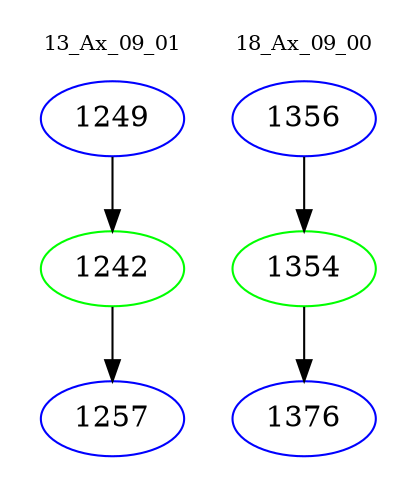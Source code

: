 digraph{
subgraph cluster_0 {
color = white
label = "13_Ax_09_01";
fontsize=10;
T0_1249 [label="1249", color="blue"]
T0_1249 -> T0_1242 [color="black"]
T0_1242 [label="1242", color="green"]
T0_1242 -> T0_1257 [color="black"]
T0_1257 [label="1257", color="blue"]
}
subgraph cluster_1 {
color = white
label = "18_Ax_09_00";
fontsize=10;
T1_1356 [label="1356", color="blue"]
T1_1356 -> T1_1354 [color="black"]
T1_1354 [label="1354", color="green"]
T1_1354 -> T1_1376 [color="black"]
T1_1376 [label="1376", color="blue"]
}
}
